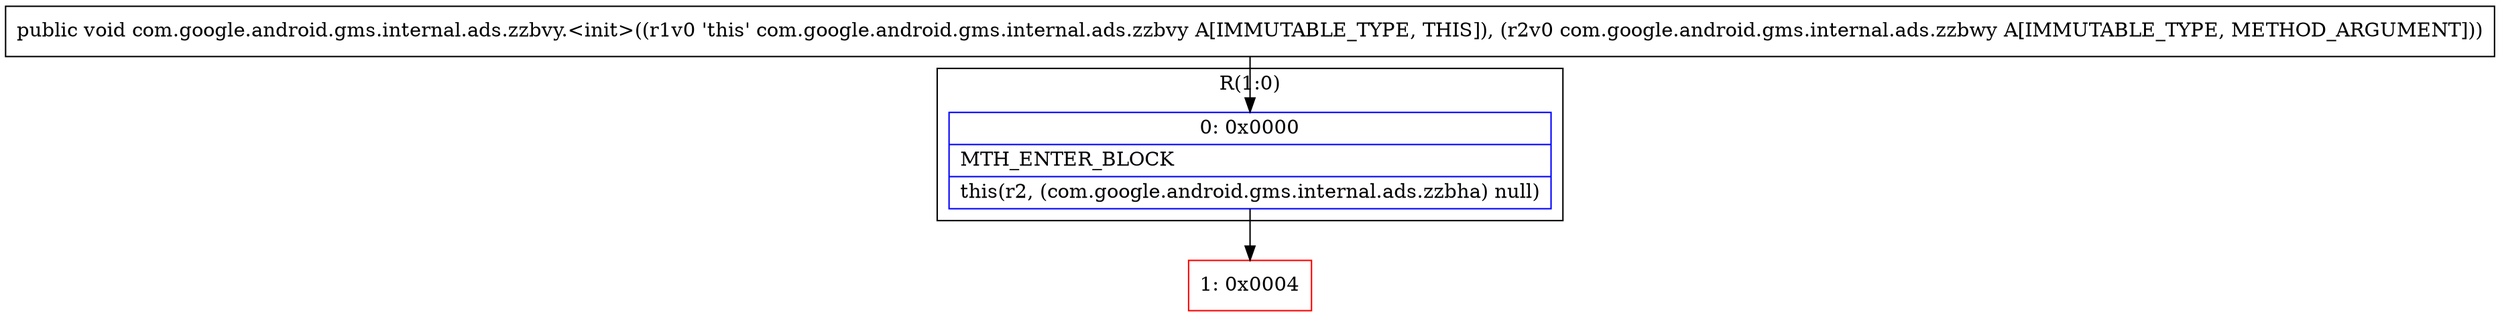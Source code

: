 digraph "CFG forcom.google.android.gms.internal.ads.zzbvy.\<init\>(Lcom\/google\/android\/gms\/internal\/ads\/zzbwy;)V" {
subgraph cluster_Region_1125362935 {
label = "R(1:0)";
node [shape=record,color=blue];
Node_0 [shape=record,label="{0\:\ 0x0000|MTH_ENTER_BLOCK\l|this(r2, (com.google.android.gms.internal.ads.zzbha) null)\l}"];
}
Node_1 [shape=record,color=red,label="{1\:\ 0x0004}"];
MethodNode[shape=record,label="{public void com.google.android.gms.internal.ads.zzbvy.\<init\>((r1v0 'this' com.google.android.gms.internal.ads.zzbvy A[IMMUTABLE_TYPE, THIS]), (r2v0 com.google.android.gms.internal.ads.zzbwy A[IMMUTABLE_TYPE, METHOD_ARGUMENT])) }"];
MethodNode -> Node_0;
Node_0 -> Node_1;
}

